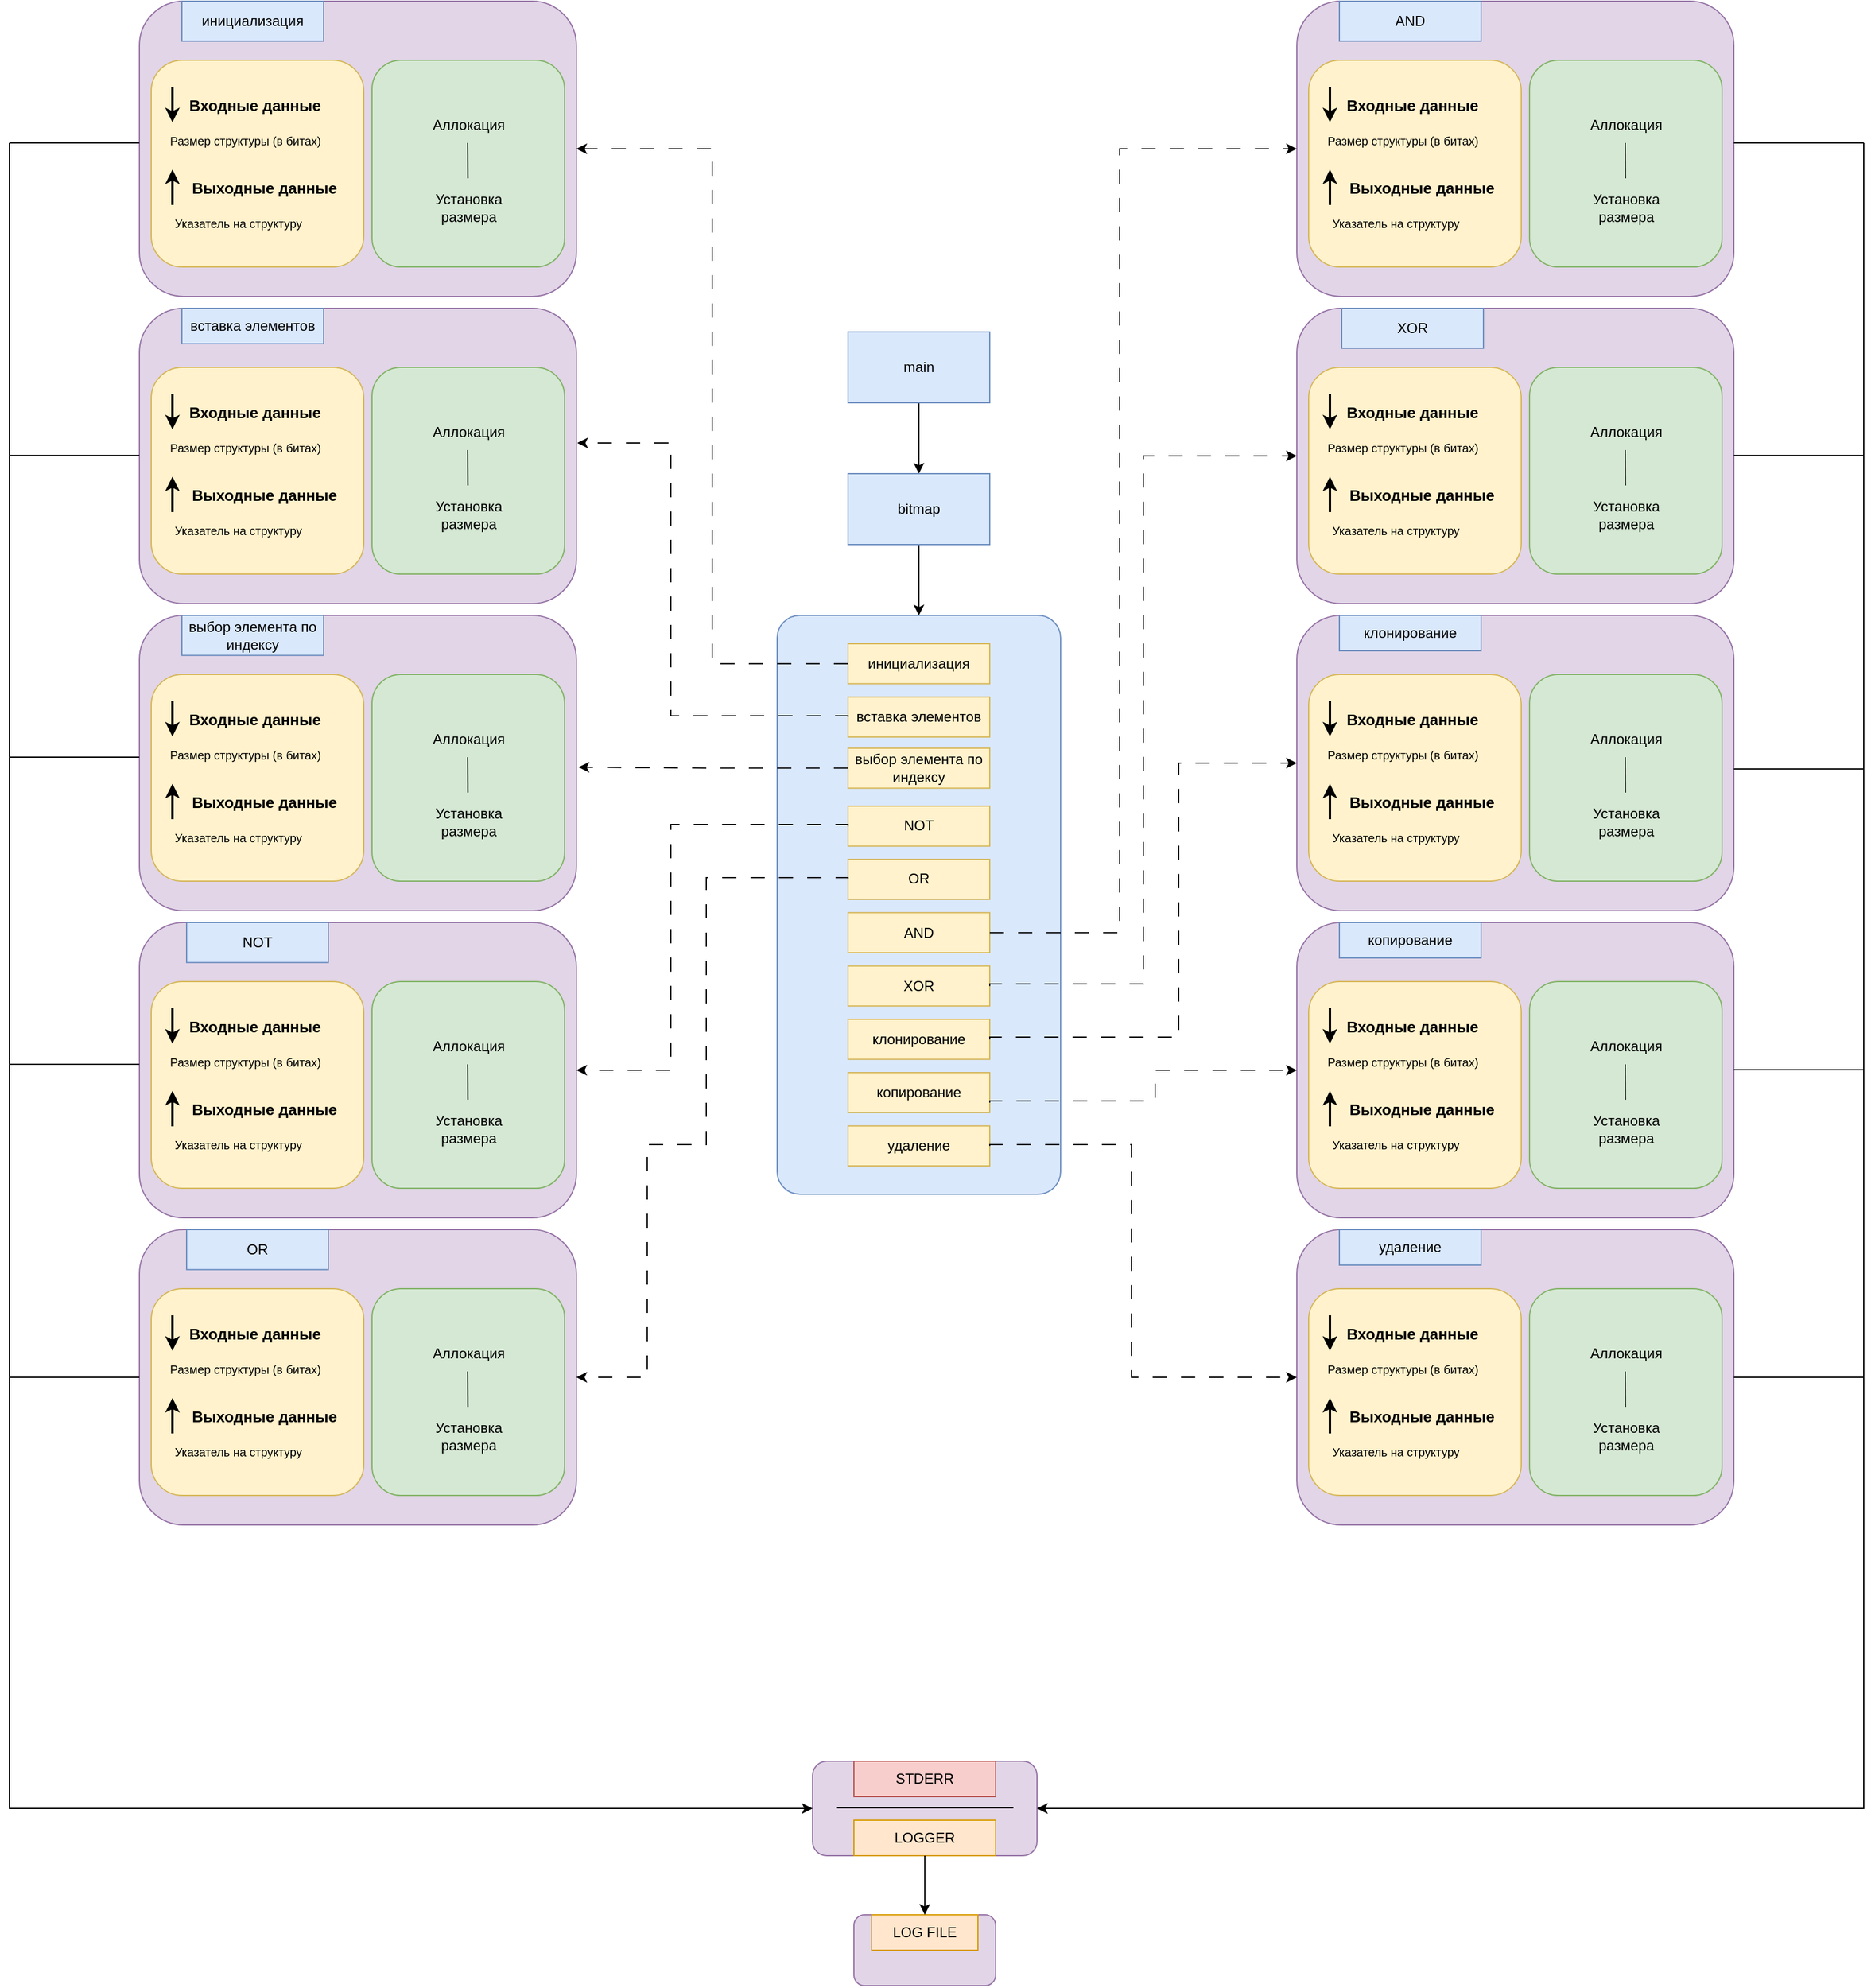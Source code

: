 <mxfile version="21.7.2" type="device">
  <diagram name="Страница 1" id="PIIe9J-S9GR_-uQRcG6L">
    <mxGraphModel dx="3324" dy="1373" grid="1" gridSize="10" guides="1" tooltips="1" connect="1" arrows="1" fold="1" page="1" pageScale="1" pageWidth="827" pageHeight="1169" math="0" shadow="0">
      <root>
        <mxCell id="0" />
        <mxCell id="1" parent="0" />
        <mxCell id="-b_s77AckbJJCie0U4KI-3" style="edgeStyle=orthogonalEdgeStyle;rounded=0;orthogonalLoop=1;jettySize=auto;html=1;entryX=0.5;entryY=0;entryDx=0;entryDy=0;" parent="1" source="-b_s77AckbJJCie0U4KI-1" target="-b_s77AckbJJCie0U4KI-2" edge="1">
          <mxGeometry relative="1" as="geometry" />
        </mxCell>
        <mxCell id="-b_s77AckbJJCie0U4KI-1" value="main" style="rounded=0;whiteSpace=wrap;html=1;fillColor=#dae8fc;strokeColor=#6c8ebf;" parent="1" vertex="1">
          <mxGeometry x="70" y="320" width="120" height="60" as="geometry" />
        </mxCell>
        <mxCell id="-b_s77AckbJJCie0U4KI-27" style="edgeStyle=orthogonalEdgeStyle;rounded=0;orthogonalLoop=1;jettySize=auto;html=1;entryX=0.5;entryY=0;entryDx=0;entryDy=0;" parent="1" source="-b_s77AckbJJCie0U4KI-2" target="-b_s77AckbJJCie0U4KI-14" edge="1">
          <mxGeometry relative="1" as="geometry" />
        </mxCell>
        <mxCell id="-b_s77AckbJJCie0U4KI-2" value="bitmap" style="rounded=0;whiteSpace=wrap;html=1;fillColor=#dae8fc;strokeColor=#6c8ebf;" parent="1" vertex="1">
          <mxGeometry x="70" y="440" width="120" height="60" as="geometry" />
        </mxCell>
        <mxCell id="ywUNvf_eK292tsL2gkF7-4" value="" style="group" vertex="1" connectable="0" parent="1">
          <mxGeometry x="450" y="40" width="370" height="250" as="geometry" />
        </mxCell>
        <mxCell id="-b_s77AckbJJCie0U4KI-29" value="" style="rounded=1;whiteSpace=wrap;html=1;fillColor=#e1d5e7;strokeColor=#9673a6;" parent="ywUNvf_eK292tsL2gkF7-4" vertex="1">
          <mxGeometry width="370" height="250" as="geometry" />
        </mxCell>
        <mxCell id="-b_s77AckbJJCie0U4KI-42" value="" style="rounded=1;whiteSpace=wrap;html=1;fillColor=#fff2cc;strokeColor=#d6b656;" parent="ywUNvf_eK292tsL2gkF7-4" vertex="1">
          <mxGeometry x="10" y="50" width="180" height="175" as="geometry" />
        </mxCell>
        <mxCell id="-b_s77AckbJJCie0U4KI-34" value="" style="endArrow=classic;html=1;rounded=0;strokeWidth=2;" parent="ywUNvf_eK292tsL2gkF7-4" edge="1">
          <mxGeometry width="50" height="50" relative="1" as="geometry">
            <mxPoint x="28" y="72.5" as="sourcePoint" />
            <mxPoint x="28" y="102.5" as="targetPoint" />
          </mxGeometry>
        </mxCell>
        <mxCell id="-b_s77AckbJJCie0U4KI-35" value="" style="endArrow=classic;html=1;rounded=0;strokeWidth=2;" parent="ywUNvf_eK292tsL2gkF7-4" edge="1">
          <mxGeometry width="50" height="50" relative="1" as="geometry">
            <mxPoint x="28" y="172.5" as="sourcePoint" />
            <mxPoint x="28" y="142.5" as="targetPoint" />
          </mxGeometry>
        </mxCell>
        <mxCell id="-b_s77AckbJJCie0U4KI-37" value="&lt;b&gt;&lt;font style=&quot;font-size: 13px;&quot;&gt;Входные данные&lt;/font&gt;&lt;/b&gt;" style="text;html=1;strokeColor=none;fillColor=none;align=center;verticalAlign=middle;whiteSpace=wrap;rounded=0;" parent="ywUNvf_eK292tsL2gkF7-4" vertex="1">
          <mxGeometry x="28" y="72.5" width="140" height="30" as="geometry" />
        </mxCell>
        <mxCell id="-b_s77AckbJJCie0U4KI-38" value="&lt;b&gt;&lt;font style=&quot;font-size: 13px;&quot;&gt;Выходные данные&lt;/font&gt;&lt;/b&gt;" style="text;html=1;strokeColor=none;fillColor=none;align=center;verticalAlign=middle;whiteSpace=wrap;rounded=0;" parent="ywUNvf_eK292tsL2gkF7-4" vertex="1">
          <mxGeometry x="36" y="142.5" width="140" height="30" as="geometry" />
        </mxCell>
        <mxCell id="-b_s77AckbJJCie0U4KI-39" value="&lt;font style=&quot;font-size: 10px;&quot;&gt;Размер структуры (в битах)&lt;/font&gt;" style="text;html=1;strokeColor=none;fillColor=none;align=left;verticalAlign=middle;whiteSpace=wrap;rounded=0;" parent="ywUNvf_eK292tsL2gkF7-4" vertex="1">
          <mxGeometry x="24" y="102.5" width="148" height="30" as="geometry" />
        </mxCell>
        <mxCell id="-b_s77AckbJJCie0U4KI-40" value="&lt;font style=&quot;font-size: 10px;&quot;&gt;Указатель на структуру&lt;/font&gt;" style="text;html=1;strokeColor=none;fillColor=none;align=left;verticalAlign=middle;whiteSpace=wrap;rounded=0;" parent="ywUNvf_eK292tsL2gkF7-4" vertex="1">
          <mxGeometry x="28" y="172.5" width="148" height="30" as="geometry" />
        </mxCell>
        <mxCell id="-b_s77AckbJJCie0U4KI-44" value="" style="rounded=1;whiteSpace=wrap;html=1;fillColor=#d5e8d4;strokeColor=#82b366;" parent="ywUNvf_eK292tsL2gkF7-4" vertex="1">
          <mxGeometry x="197" y="50" width="163" height="175" as="geometry" />
        </mxCell>
        <mxCell id="-b_s77AckbJJCie0U4KI-45" value="Аллокация" style="text;html=1;strokeColor=none;fillColor=none;align=center;verticalAlign=middle;whiteSpace=wrap;rounded=0;" parent="ywUNvf_eK292tsL2gkF7-4" vertex="1">
          <mxGeometry x="248.5" y="90" width="60" height="30" as="geometry" />
        </mxCell>
        <mxCell id="-b_s77AckbJJCie0U4KI-46" value="Установка размера" style="text;html=1;strokeColor=none;fillColor=none;align=center;verticalAlign=middle;whiteSpace=wrap;rounded=0;" parent="ywUNvf_eK292tsL2gkF7-4" vertex="1">
          <mxGeometry x="248.5" y="160" width="60" height="30" as="geometry" />
        </mxCell>
        <mxCell id="-b_s77AckbJJCie0U4KI-48" value="" style="endArrow=none;html=1;rounded=0;" parent="ywUNvf_eK292tsL2gkF7-4" edge="1">
          <mxGeometry width="50" height="50" relative="1" as="geometry">
            <mxPoint x="278.16" y="150" as="sourcePoint" />
            <mxPoint x="278" y="120" as="targetPoint" />
          </mxGeometry>
        </mxCell>
        <mxCell id="ywUNvf_eK292tsL2gkF7-199" value="AND" style="rounded=0;whiteSpace=wrap;html=1;fillColor=#dae8fc;strokeColor=#6c8ebf;" vertex="1" parent="ywUNvf_eK292tsL2gkF7-4">
          <mxGeometry x="36" y="-0.003" width="120" height="33.846" as="geometry" />
        </mxCell>
        <mxCell id="ywUNvf_eK292tsL2gkF7-5" value="" style="group" vertex="1" connectable="0" parent="1">
          <mxGeometry x="10" y="560" width="240" height="490" as="geometry" />
        </mxCell>
        <mxCell id="-b_s77AckbJJCie0U4KI-14" value="" style="rounded=1;whiteSpace=wrap;html=1;arcSize=8;fillColor=#dae8fc;strokeColor=#6c8ebf;" parent="ywUNvf_eK292tsL2gkF7-5" vertex="1">
          <mxGeometry width="240" height="490" as="geometry" />
        </mxCell>
        <mxCell id="-b_s77AckbJJCie0U4KI-16" value="инициализация" style="rounded=0;whiteSpace=wrap;html=1;fillColor=#fff2cc;strokeColor=#d6b656;" parent="ywUNvf_eK292tsL2gkF7-5" vertex="1">
          <mxGeometry x="60" y="23.974" width="120" height="33.846" as="geometry" />
        </mxCell>
        <mxCell id="-b_s77AckbJJCie0U4KI-19" value="вставка элементов" style="rounded=0;whiteSpace=wrap;html=1;fillColor=#fff2cc;strokeColor=#d6b656;" parent="ywUNvf_eK292tsL2gkF7-5" vertex="1">
          <mxGeometry x="60" y="69.102" width="120" height="33.846" as="geometry" />
        </mxCell>
        <mxCell id="-b_s77AckbJJCie0U4KI-20" value="NOT" style="rounded=0;whiteSpace=wrap;html=1;fillColor=#fff2cc;strokeColor=#d6b656;" parent="ywUNvf_eK292tsL2gkF7-5" vertex="1">
          <mxGeometry x="60" y="161.411" width="120" height="33.846" as="geometry" />
        </mxCell>
        <mxCell id="-b_s77AckbJJCie0U4KI-21" value="OR" style="rounded=0;whiteSpace=wrap;html=1;fillColor=#fff2cc;strokeColor=#d6b656;" parent="ywUNvf_eK292tsL2gkF7-5" vertex="1">
          <mxGeometry x="60" y="206.539" width="120" height="33.846" as="geometry" />
        </mxCell>
        <mxCell id="-b_s77AckbJJCie0U4KI-22" value="AND" style="rounded=0;whiteSpace=wrap;html=1;fillColor=#fff2cc;strokeColor=#d6b656;" parent="ywUNvf_eK292tsL2gkF7-5" vertex="1">
          <mxGeometry x="60" y="251.667" width="120" height="33.846" as="geometry" />
        </mxCell>
        <mxCell id="-b_s77AckbJJCie0U4KI-23" value="XOR" style="rounded=0;whiteSpace=wrap;html=1;fillColor=#fff2cc;strokeColor=#d6b656;" parent="ywUNvf_eK292tsL2gkF7-5" vertex="1">
          <mxGeometry x="60" y="296.795" width="120" height="33.846" as="geometry" />
        </mxCell>
        <mxCell id="-b_s77AckbJJCie0U4KI-24" value="клонирование" style="rounded=0;whiteSpace=wrap;html=1;fillColor=#fff2cc;strokeColor=#d6b656;" parent="ywUNvf_eK292tsL2gkF7-5" vertex="1">
          <mxGeometry x="60" y="341.923" width="120" height="33.846" as="geometry" />
        </mxCell>
        <mxCell id="-b_s77AckbJJCie0U4KI-25" value="копирование" style="rounded=0;whiteSpace=wrap;html=1;fillColor=#fff2cc;strokeColor=#d6b656;" parent="ywUNvf_eK292tsL2gkF7-5" vertex="1">
          <mxGeometry x="60" y="387.052" width="120" height="33.846" as="geometry" />
        </mxCell>
        <mxCell id="-b_s77AckbJJCie0U4KI-26" value="удаление" style="rounded=0;whiteSpace=wrap;html=1;fillColor=#fff2cc;strokeColor=#d6b656;" parent="ywUNvf_eK292tsL2gkF7-5" vertex="1">
          <mxGeometry x="60" y="432.18" width="120" height="33.846" as="geometry" />
        </mxCell>
        <mxCell id="ywUNvf_eK292tsL2gkF7-46" value="выбор элемента по индексу" style="rounded=0;whiteSpace=wrap;html=1;fillColor=#fff2cc;strokeColor=#d6b656;" vertex="1" parent="ywUNvf_eK292tsL2gkF7-5">
          <mxGeometry x="60" y="112.412" width="120" height="33.846" as="geometry" />
        </mxCell>
        <mxCell id="ywUNvf_eK292tsL2gkF7-6" value="" style="group" vertex="1" connectable="0" parent="1">
          <mxGeometry x="450" y="300" width="370" height="250" as="geometry" />
        </mxCell>
        <mxCell id="ywUNvf_eK292tsL2gkF7-7" value="" style="rounded=1;whiteSpace=wrap;html=1;fillColor=#e1d5e7;strokeColor=#9673a6;" vertex="1" parent="ywUNvf_eK292tsL2gkF7-6">
          <mxGeometry width="370" height="250" as="geometry" />
        </mxCell>
        <mxCell id="ywUNvf_eK292tsL2gkF7-9" value="" style="rounded=1;whiteSpace=wrap;html=1;fillColor=#fff2cc;strokeColor=#d6b656;" vertex="1" parent="ywUNvf_eK292tsL2gkF7-6">
          <mxGeometry x="10" y="50" width="180" height="175" as="geometry" />
        </mxCell>
        <mxCell id="ywUNvf_eK292tsL2gkF7-10" value="" style="endArrow=classic;html=1;rounded=0;strokeWidth=2;" edge="1" parent="ywUNvf_eK292tsL2gkF7-6">
          <mxGeometry width="50" height="50" relative="1" as="geometry">
            <mxPoint x="28" y="72.5" as="sourcePoint" />
            <mxPoint x="28" y="102.5" as="targetPoint" />
          </mxGeometry>
        </mxCell>
        <mxCell id="ywUNvf_eK292tsL2gkF7-11" value="" style="endArrow=classic;html=1;rounded=0;strokeWidth=2;" edge="1" parent="ywUNvf_eK292tsL2gkF7-6">
          <mxGeometry width="50" height="50" relative="1" as="geometry">
            <mxPoint x="28" y="172.5" as="sourcePoint" />
            <mxPoint x="28" y="142.5" as="targetPoint" />
          </mxGeometry>
        </mxCell>
        <mxCell id="ywUNvf_eK292tsL2gkF7-12" value="&lt;b&gt;&lt;font style=&quot;font-size: 13px;&quot;&gt;Входные данные&lt;/font&gt;&lt;/b&gt;" style="text;html=1;strokeColor=none;fillColor=none;align=center;verticalAlign=middle;whiteSpace=wrap;rounded=0;" vertex="1" parent="ywUNvf_eK292tsL2gkF7-6">
          <mxGeometry x="28" y="72.5" width="140" height="30" as="geometry" />
        </mxCell>
        <mxCell id="ywUNvf_eK292tsL2gkF7-13" value="&lt;b&gt;&lt;font style=&quot;font-size: 13px;&quot;&gt;Выходные данные&lt;/font&gt;&lt;/b&gt;" style="text;html=1;strokeColor=none;fillColor=none;align=center;verticalAlign=middle;whiteSpace=wrap;rounded=0;" vertex="1" parent="ywUNvf_eK292tsL2gkF7-6">
          <mxGeometry x="36" y="142.5" width="140" height="30" as="geometry" />
        </mxCell>
        <mxCell id="ywUNvf_eK292tsL2gkF7-14" value="&lt;font style=&quot;font-size: 10px;&quot;&gt;Размер структуры (в битах)&lt;/font&gt;" style="text;html=1;strokeColor=none;fillColor=none;align=left;verticalAlign=middle;whiteSpace=wrap;rounded=0;" vertex="1" parent="ywUNvf_eK292tsL2gkF7-6">
          <mxGeometry x="24" y="102.5" width="148" height="30" as="geometry" />
        </mxCell>
        <mxCell id="ywUNvf_eK292tsL2gkF7-15" value="&lt;font style=&quot;font-size: 10px;&quot;&gt;Указатель на структуру&lt;/font&gt;" style="text;html=1;strokeColor=none;fillColor=none;align=left;verticalAlign=middle;whiteSpace=wrap;rounded=0;" vertex="1" parent="ywUNvf_eK292tsL2gkF7-6">
          <mxGeometry x="28" y="172.5" width="148" height="30" as="geometry" />
        </mxCell>
        <mxCell id="ywUNvf_eK292tsL2gkF7-16" value="" style="rounded=1;whiteSpace=wrap;html=1;fillColor=#d5e8d4;strokeColor=#82b366;" vertex="1" parent="ywUNvf_eK292tsL2gkF7-6">
          <mxGeometry x="197" y="50" width="163" height="175" as="geometry" />
        </mxCell>
        <mxCell id="ywUNvf_eK292tsL2gkF7-17" value="Аллокация" style="text;html=1;strokeColor=none;fillColor=none;align=center;verticalAlign=middle;whiteSpace=wrap;rounded=0;" vertex="1" parent="ywUNvf_eK292tsL2gkF7-6">
          <mxGeometry x="248.5" y="90" width="60" height="30" as="geometry" />
        </mxCell>
        <mxCell id="ywUNvf_eK292tsL2gkF7-18" value="Установка размера" style="text;html=1;strokeColor=none;fillColor=none;align=center;verticalAlign=middle;whiteSpace=wrap;rounded=0;" vertex="1" parent="ywUNvf_eK292tsL2gkF7-6">
          <mxGeometry x="248.5" y="160" width="60" height="30" as="geometry" />
        </mxCell>
        <mxCell id="ywUNvf_eK292tsL2gkF7-19" value="" style="endArrow=none;html=1;rounded=0;" edge="1" parent="ywUNvf_eK292tsL2gkF7-6">
          <mxGeometry width="50" height="50" relative="1" as="geometry">
            <mxPoint x="278.16" y="150" as="sourcePoint" />
            <mxPoint x="278" y="120" as="targetPoint" />
          </mxGeometry>
        </mxCell>
        <mxCell id="ywUNvf_eK292tsL2gkF7-200" value="XOR" style="rounded=0;whiteSpace=wrap;html=1;fillColor=#dae8fc;strokeColor=#6c8ebf;" vertex="1" parent="ywUNvf_eK292tsL2gkF7-6">
          <mxGeometry x="38" y="-0.005" width="120" height="33.846" as="geometry" />
        </mxCell>
        <mxCell id="ywUNvf_eK292tsL2gkF7-49" value="" style="group" vertex="1" connectable="0" parent="1">
          <mxGeometry x="-530" y="40" width="370" height="250" as="geometry" />
        </mxCell>
        <mxCell id="ywUNvf_eK292tsL2gkF7-50" value="" style="rounded=1;whiteSpace=wrap;html=1;fillColor=#e1d5e7;strokeColor=#9673a6;" vertex="1" parent="ywUNvf_eK292tsL2gkF7-49">
          <mxGeometry width="370" height="250" as="geometry" />
        </mxCell>
        <mxCell id="ywUNvf_eK292tsL2gkF7-51" value="" style="rounded=1;whiteSpace=wrap;html=1;fillColor=#fff2cc;strokeColor=#d6b656;" vertex="1" parent="ywUNvf_eK292tsL2gkF7-49">
          <mxGeometry x="10" y="50" width="180" height="175" as="geometry" />
        </mxCell>
        <mxCell id="ywUNvf_eK292tsL2gkF7-52" value="" style="endArrow=classic;html=1;rounded=0;strokeWidth=2;" edge="1" parent="ywUNvf_eK292tsL2gkF7-49">
          <mxGeometry width="50" height="50" relative="1" as="geometry">
            <mxPoint x="28" y="72.5" as="sourcePoint" />
            <mxPoint x="28" y="102.5" as="targetPoint" />
          </mxGeometry>
        </mxCell>
        <mxCell id="ywUNvf_eK292tsL2gkF7-53" value="" style="endArrow=classic;html=1;rounded=0;strokeWidth=2;" edge="1" parent="ywUNvf_eK292tsL2gkF7-49">
          <mxGeometry width="50" height="50" relative="1" as="geometry">
            <mxPoint x="28" y="172.5" as="sourcePoint" />
            <mxPoint x="28" y="142.5" as="targetPoint" />
          </mxGeometry>
        </mxCell>
        <mxCell id="ywUNvf_eK292tsL2gkF7-54" value="&lt;b&gt;&lt;font style=&quot;font-size: 13px;&quot;&gt;Входные данные&lt;/font&gt;&lt;/b&gt;" style="text;html=1;strokeColor=none;fillColor=none;align=center;verticalAlign=middle;whiteSpace=wrap;rounded=0;" vertex="1" parent="ywUNvf_eK292tsL2gkF7-49">
          <mxGeometry x="28" y="72.5" width="140" height="30" as="geometry" />
        </mxCell>
        <mxCell id="ywUNvf_eK292tsL2gkF7-55" value="&lt;b&gt;&lt;font style=&quot;font-size: 13px;&quot;&gt;Выходные данные&lt;/font&gt;&lt;/b&gt;" style="text;html=1;strokeColor=none;fillColor=none;align=center;verticalAlign=middle;whiteSpace=wrap;rounded=0;" vertex="1" parent="ywUNvf_eK292tsL2gkF7-49">
          <mxGeometry x="36" y="142.5" width="140" height="30" as="geometry" />
        </mxCell>
        <mxCell id="ywUNvf_eK292tsL2gkF7-56" value="&lt;font style=&quot;font-size: 10px;&quot;&gt;Размер структуры (в битах)&lt;/font&gt;" style="text;html=1;strokeColor=none;fillColor=none;align=left;verticalAlign=middle;whiteSpace=wrap;rounded=0;" vertex="1" parent="ywUNvf_eK292tsL2gkF7-49">
          <mxGeometry x="24" y="102.5" width="148" height="30" as="geometry" />
        </mxCell>
        <mxCell id="ywUNvf_eK292tsL2gkF7-57" value="&lt;font style=&quot;font-size: 10px;&quot;&gt;Указатель на структуру&lt;/font&gt;" style="text;html=1;strokeColor=none;fillColor=none;align=left;verticalAlign=middle;whiteSpace=wrap;rounded=0;" vertex="1" parent="ywUNvf_eK292tsL2gkF7-49">
          <mxGeometry x="28" y="172.5" width="148" height="30" as="geometry" />
        </mxCell>
        <mxCell id="ywUNvf_eK292tsL2gkF7-58" value="" style="rounded=1;whiteSpace=wrap;html=1;fillColor=#d5e8d4;strokeColor=#82b366;" vertex="1" parent="ywUNvf_eK292tsL2gkF7-49">
          <mxGeometry x="197" y="50" width="163" height="175" as="geometry" />
        </mxCell>
        <mxCell id="ywUNvf_eK292tsL2gkF7-59" value="Аллокация" style="text;html=1;strokeColor=none;fillColor=none;align=center;verticalAlign=middle;whiteSpace=wrap;rounded=0;" vertex="1" parent="ywUNvf_eK292tsL2gkF7-49">
          <mxGeometry x="248.5" y="90" width="60" height="30" as="geometry" />
        </mxCell>
        <mxCell id="ywUNvf_eK292tsL2gkF7-60" value="Установка размера" style="text;html=1;strokeColor=none;fillColor=none;align=center;verticalAlign=middle;whiteSpace=wrap;rounded=0;" vertex="1" parent="ywUNvf_eK292tsL2gkF7-49">
          <mxGeometry x="248.5" y="160" width="60" height="30" as="geometry" />
        </mxCell>
        <mxCell id="ywUNvf_eK292tsL2gkF7-61" value="" style="endArrow=none;html=1;rounded=0;" edge="1" parent="ywUNvf_eK292tsL2gkF7-49">
          <mxGeometry width="50" height="50" relative="1" as="geometry">
            <mxPoint x="278.16" y="150" as="sourcePoint" />
            <mxPoint x="278" y="120" as="targetPoint" />
          </mxGeometry>
        </mxCell>
        <mxCell id="ywUNvf_eK292tsL2gkF7-195" value="инициализация" style="rounded=0;whiteSpace=wrap;html=1;fillColor=#dae8fc;strokeColor=#6c8ebf;" vertex="1" parent="ywUNvf_eK292tsL2gkF7-49">
          <mxGeometry x="36" y="0.004" width="120" height="33.846" as="geometry" />
        </mxCell>
        <mxCell id="ywUNvf_eK292tsL2gkF7-63" value="" style="group" vertex="1" connectable="0" parent="1">
          <mxGeometry x="-530" y="300" width="370" height="250" as="geometry" />
        </mxCell>
        <mxCell id="ywUNvf_eK292tsL2gkF7-64" value="" style="rounded=1;whiteSpace=wrap;html=1;fillColor=#e1d5e7;strokeColor=#9673a6;" vertex="1" parent="ywUNvf_eK292tsL2gkF7-63">
          <mxGeometry width="370" height="250" as="geometry" />
        </mxCell>
        <mxCell id="ywUNvf_eK292tsL2gkF7-65" value="" style="rounded=1;whiteSpace=wrap;html=1;fillColor=#fff2cc;strokeColor=#d6b656;" vertex="1" parent="ywUNvf_eK292tsL2gkF7-63">
          <mxGeometry x="10" y="50" width="180" height="175" as="geometry" />
        </mxCell>
        <mxCell id="ywUNvf_eK292tsL2gkF7-66" value="" style="endArrow=classic;html=1;rounded=0;strokeWidth=2;" edge="1" parent="ywUNvf_eK292tsL2gkF7-63">
          <mxGeometry width="50" height="50" relative="1" as="geometry">
            <mxPoint x="28" y="72.5" as="sourcePoint" />
            <mxPoint x="28" y="102.5" as="targetPoint" />
          </mxGeometry>
        </mxCell>
        <mxCell id="ywUNvf_eK292tsL2gkF7-67" value="" style="endArrow=classic;html=1;rounded=0;strokeWidth=2;" edge="1" parent="ywUNvf_eK292tsL2gkF7-63">
          <mxGeometry width="50" height="50" relative="1" as="geometry">
            <mxPoint x="28" y="172.5" as="sourcePoint" />
            <mxPoint x="28" y="142.5" as="targetPoint" />
          </mxGeometry>
        </mxCell>
        <mxCell id="ywUNvf_eK292tsL2gkF7-68" value="&lt;b&gt;&lt;font style=&quot;font-size: 13px;&quot;&gt;Входные данные&lt;/font&gt;&lt;/b&gt;" style="text;html=1;strokeColor=none;fillColor=none;align=center;verticalAlign=middle;whiteSpace=wrap;rounded=0;" vertex="1" parent="ywUNvf_eK292tsL2gkF7-63">
          <mxGeometry x="28" y="72.5" width="140" height="30" as="geometry" />
        </mxCell>
        <mxCell id="ywUNvf_eK292tsL2gkF7-69" value="&lt;b&gt;&lt;font style=&quot;font-size: 13px;&quot;&gt;Выходные данные&lt;/font&gt;&lt;/b&gt;" style="text;html=1;strokeColor=none;fillColor=none;align=center;verticalAlign=middle;whiteSpace=wrap;rounded=0;" vertex="1" parent="ywUNvf_eK292tsL2gkF7-63">
          <mxGeometry x="36" y="142.5" width="140" height="30" as="geometry" />
        </mxCell>
        <mxCell id="ywUNvf_eK292tsL2gkF7-70" value="&lt;font style=&quot;font-size: 10px;&quot;&gt;Размер структуры (в битах)&lt;/font&gt;" style="text;html=1;strokeColor=none;fillColor=none;align=left;verticalAlign=middle;whiteSpace=wrap;rounded=0;" vertex="1" parent="ywUNvf_eK292tsL2gkF7-63">
          <mxGeometry x="24" y="102.5" width="148" height="30" as="geometry" />
        </mxCell>
        <mxCell id="ywUNvf_eK292tsL2gkF7-71" value="&lt;font style=&quot;font-size: 10px;&quot;&gt;Указатель на структуру&lt;/font&gt;" style="text;html=1;strokeColor=none;fillColor=none;align=left;verticalAlign=middle;whiteSpace=wrap;rounded=0;" vertex="1" parent="ywUNvf_eK292tsL2gkF7-63">
          <mxGeometry x="28" y="172.5" width="148" height="30" as="geometry" />
        </mxCell>
        <mxCell id="ywUNvf_eK292tsL2gkF7-72" value="" style="rounded=1;whiteSpace=wrap;html=1;fillColor=#d5e8d4;strokeColor=#82b366;" vertex="1" parent="ywUNvf_eK292tsL2gkF7-63">
          <mxGeometry x="197" y="50" width="163" height="175" as="geometry" />
        </mxCell>
        <mxCell id="ywUNvf_eK292tsL2gkF7-73" value="Аллокация" style="text;html=1;strokeColor=none;fillColor=none;align=center;verticalAlign=middle;whiteSpace=wrap;rounded=0;" vertex="1" parent="ywUNvf_eK292tsL2gkF7-63">
          <mxGeometry x="248.5" y="90" width="60" height="30" as="geometry" />
        </mxCell>
        <mxCell id="ywUNvf_eK292tsL2gkF7-74" value="Установка размера" style="text;html=1;strokeColor=none;fillColor=none;align=center;verticalAlign=middle;whiteSpace=wrap;rounded=0;" vertex="1" parent="ywUNvf_eK292tsL2gkF7-63">
          <mxGeometry x="248.5" y="160" width="60" height="30" as="geometry" />
        </mxCell>
        <mxCell id="ywUNvf_eK292tsL2gkF7-75" value="" style="endArrow=none;html=1;rounded=0;" edge="1" parent="ywUNvf_eK292tsL2gkF7-63">
          <mxGeometry width="50" height="50" relative="1" as="geometry">
            <mxPoint x="278.16" y="150" as="sourcePoint" />
            <mxPoint x="278" y="120" as="targetPoint" />
          </mxGeometry>
        </mxCell>
        <mxCell id="ywUNvf_eK292tsL2gkF7-76" value="вставка элементов" style="rounded=0;whiteSpace=wrap;html=1;fillColor=#dae8fc;strokeColor=#6c8ebf;" vertex="1" parent="ywUNvf_eK292tsL2gkF7-63">
          <mxGeometry x="36" width="120" height="30" as="geometry" />
        </mxCell>
        <mxCell id="ywUNvf_eK292tsL2gkF7-77" value="" style="group" vertex="1" connectable="0" parent="1">
          <mxGeometry x="450" y="560" width="370" height="250" as="geometry" />
        </mxCell>
        <mxCell id="ywUNvf_eK292tsL2gkF7-78" value="" style="rounded=1;whiteSpace=wrap;html=1;fillColor=#e1d5e7;strokeColor=#9673a6;" vertex="1" parent="ywUNvf_eK292tsL2gkF7-77">
          <mxGeometry width="370" height="250" as="geometry" />
        </mxCell>
        <mxCell id="ywUNvf_eK292tsL2gkF7-79" value="" style="rounded=1;whiteSpace=wrap;html=1;fillColor=#fff2cc;strokeColor=#d6b656;" vertex="1" parent="ywUNvf_eK292tsL2gkF7-77">
          <mxGeometry x="10" y="50" width="180" height="175" as="geometry" />
        </mxCell>
        <mxCell id="ywUNvf_eK292tsL2gkF7-80" value="" style="endArrow=classic;html=1;rounded=0;strokeWidth=2;" edge="1" parent="ywUNvf_eK292tsL2gkF7-77">
          <mxGeometry width="50" height="50" relative="1" as="geometry">
            <mxPoint x="28" y="72.5" as="sourcePoint" />
            <mxPoint x="28" y="102.5" as="targetPoint" />
          </mxGeometry>
        </mxCell>
        <mxCell id="ywUNvf_eK292tsL2gkF7-81" value="" style="endArrow=classic;html=1;rounded=0;strokeWidth=2;" edge="1" parent="ywUNvf_eK292tsL2gkF7-77">
          <mxGeometry width="50" height="50" relative="1" as="geometry">
            <mxPoint x="28" y="172.5" as="sourcePoint" />
            <mxPoint x="28" y="142.5" as="targetPoint" />
          </mxGeometry>
        </mxCell>
        <mxCell id="ywUNvf_eK292tsL2gkF7-82" value="&lt;b&gt;&lt;font style=&quot;font-size: 13px;&quot;&gt;Входные данные&lt;/font&gt;&lt;/b&gt;" style="text;html=1;strokeColor=none;fillColor=none;align=center;verticalAlign=middle;whiteSpace=wrap;rounded=0;" vertex="1" parent="ywUNvf_eK292tsL2gkF7-77">
          <mxGeometry x="28" y="72.5" width="140" height="30" as="geometry" />
        </mxCell>
        <mxCell id="ywUNvf_eK292tsL2gkF7-83" value="&lt;b&gt;&lt;font style=&quot;font-size: 13px;&quot;&gt;Выходные данные&lt;/font&gt;&lt;/b&gt;" style="text;html=1;strokeColor=none;fillColor=none;align=center;verticalAlign=middle;whiteSpace=wrap;rounded=0;" vertex="1" parent="ywUNvf_eK292tsL2gkF7-77">
          <mxGeometry x="36" y="142.5" width="140" height="30" as="geometry" />
        </mxCell>
        <mxCell id="ywUNvf_eK292tsL2gkF7-84" value="&lt;font style=&quot;font-size: 10px;&quot;&gt;Размер структуры (в битах)&lt;/font&gt;" style="text;html=1;strokeColor=none;fillColor=none;align=left;verticalAlign=middle;whiteSpace=wrap;rounded=0;" vertex="1" parent="ywUNvf_eK292tsL2gkF7-77">
          <mxGeometry x="24" y="102.5" width="148" height="30" as="geometry" />
        </mxCell>
        <mxCell id="ywUNvf_eK292tsL2gkF7-85" value="&lt;font style=&quot;font-size: 10px;&quot;&gt;Указатель на структуру&lt;/font&gt;" style="text;html=1;strokeColor=none;fillColor=none;align=left;verticalAlign=middle;whiteSpace=wrap;rounded=0;" vertex="1" parent="ywUNvf_eK292tsL2gkF7-77">
          <mxGeometry x="28" y="172.5" width="148" height="30" as="geometry" />
        </mxCell>
        <mxCell id="ywUNvf_eK292tsL2gkF7-86" value="" style="rounded=1;whiteSpace=wrap;html=1;fillColor=#d5e8d4;strokeColor=#82b366;" vertex="1" parent="ywUNvf_eK292tsL2gkF7-77">
          <mxGeometry x="197" y="50" width="163" height="175" as="geometry" />
        </mxCell>
        <mxCell id="ywUNvf_eK292tsL2gkF7-87" value="Аллокация" style="text;html=1;strokeColor=none;fillColor=none;align=center;verticalAlign=middle;whiteSpace=wrap;rounded=0;" vertex="1" parent="ywUNvf_eK292tsL2gkF7-77">
          <mxGeometry x="248.5" y="90" width="60" height="30" as="geometry" />
        </mxCell>
        <mxCell id="ywUNvf_eK292tsL2gkF7-88" value="Установка размера" style="text;html=1;strokeColor=none;fillColor=none;align=center;verticalAlign=middle;whiteSpace=wrap;rounded=0;" vertex="1" parent="ywUNvf_eK292tsL2gkF7-77">
          <mxGeometry x="248.5" y="160" width="60" height="30" as="geometry" />
        </mxCell>
        <mxCell id="ywUNvf_eK292tsL2gkF7-89" value="" style="endArrow=none;html=1;rounded=0;" edge="1" parent="ywUNvf_eK292tsL2gkF7-77">
          <mxGeometry width="50" height="50" relative="1" as="geometry">
            <mxPoint x="278.16" y="150" as="sourcePoint" />
            <mxPoint x="278" y="120" as="targetPoint" />
          </mxGeometry>
        </mxCell>
        <mxCell id="ywUNvf_eK292tsL2gkF7-90" value="клонирование" style="rounded=0;whiteSpace=wrap;html=1;fillColor=#dae8fc;strokeColor=#6c8ebf;" vertex="1" parent="ywUNvf_eK292tsL2gkF7-77">
          <mxGeometry x="36" width="120" height="30" as="geometry" />
        </mxCell>
        <mxCell id="ywUNvf_eK292tsL2gkF7-91" value="" style="group" vertex="1" connectable="0" parent="1">
          <mxGeometry x="-530" y="560" width="370" height="250" as="geometry" />
        </mxCell>
        <mxCell id="ywUNvf_eK292tsL2gkF7-92" value="" style="rounded=1;whiteSpace=wrap;html=1;fillColor=#e1d5e7;strokeColor=#9673a6;" vertex="1" parent="ywUNvf_eK292tsL2gkF7-91">
          <mxGeometry width="370" height="250" as="geometry" />
        </mxCell>
        <mxCell id="ywUNvf_eK292tsL2gkF7-93" value="" style="rounded=1;whiteSpace=wrap;html=1;fillColor=#fff2cc;strokeColor=#d6b656;" vertex="1" parent="ywUNvf_eK292tsL2gkF7-91">
          <mxGeometry x="10" y="50" width="180" height="175" as="geometry" />
        </mxCell>
        <mxCell id="ywUNvf_eK292tsL2gkF7-94" value="" style="endArrow=classic;html=1;rounded=0;strokeWidth=2;" edge="1" parent="ywUNvf_eK292tsL2gkF7-91">
          <mxGeometry width="50" height="50" relative="1" as="geometry">
            <mxPoint x="28" y="72.5" as="sourcePoint" />
            <mxPoint x="28" y="102.5" as="targetPoint" />
          </mxGeometry>
        </mxCell>
        <mxCell id="ywUNvf_eK292tsL2gkF7-95" value="" style="endArrow=classic;html=1;rounded=0;strokeWidth=2;" edge="1" parent="ywUNvf_eK292tsL2gkF7-91">
          <mxGeometry width="50" height="50" relative="1" as="geometry">
            <mxPoint x="28" y="172.5" as="sourcePoint" />
            <mxPoint x="28" y="142.5" as="targetPoint" />
          </mxGeometry>
        </mxCell>
        <mxCell id="ywUNvf_eK292tsL2gkF7-96" value="&lt;b&gt;&lt;font style=&quot;font-size: 13px;&quot;&gt;Входные данные&lt;/font&gt;&lt;/b&gt;" style="text;html=1;strokeColor=none;fillColor=none;align=center;verticalAlign=middle;whiteSpace=wrap;rounded=0;" vertex="1" parent="ywUNvf_eK292tsL2gkF7-91">
          <mxGeometry x="28" y="72.5" width="140" height="30" as="geometry" />
        </mxCell>
        <mxCell id="ywUNvf_eK292tsL2gkF7-97" value="&lt;b&gt;&lt;font style=&quot;font-size: 13px;&quot;&gt;Выходные данные&lt;/font&gt;&lt;/b&gt;" style="text;html=1;strokeColor=none;fillColor=none;align=center;verticalAlign=middle;whiteSpace=wrap;rounded=0;" vertex="1" parent="ywUNvf_eK292tsL2gkF7-91">
          <mxGeometry x="36" y="142.5" width="140" height="30" as="geometry" />
        </mxCell>
        <mxCell id="ywUNvf_eK292tsL2gkF7-98" value="&lt;font style=&quot;font-size: 10px;&quot;&gt;Размер структуры (в битах)&lt;/font&gt;" style="text;html=1;strokeColor=none;fillColor=none;align=left;verticalAlign=middle;whiteSpace=wrap;rounded=0;" vertex="1" parent="ywUNvf_eK292tsL2gkF7-91">
          <mxGeometry x="24" y="102.5" width="148" height="30" as="geometry" />
        </mxCell>
        <mxCell id="ywUNvf_eK292tsL2gkF7-99" value="&lt;font style=&quot;font-size: 10px;&quot;&gt;Указатель на структуру&lt;/font&gt;" style="text;html=1;strokeColor=none;fillColor=none;align=left;verticalAlign=middle;whiteSpace=wrap;rounded=0;" vertex="1" parent="ywUNvf_eK292tsL2gkF7-91">
          <mxGeometry x="28" y="172.5" width="148" height="30" as="geometry" />
        </mxCell>
        <mxCell id="ywUNvf_eK292tsL2gkF7-100" value="" style="rounded=1;whiteSpace=wrap;html=1;fillColor=#d5e8d4;strokeColor=#82b366;" vertex="1" parent="ywUNvf_eK292tsL2gkF7-91">
          <mxGeometry x="197" y="50" width="163" height="175" as="geometry" />
        </mxCell>
        <mxCell id="ywUNvf_eK292tsL2gkF7-101" value="Аллокация" style="text;html=1;strokeColor=none;fillColor=none;align=center;verticalAlign=middle;whiteSpace=wrap;rounded=0;" vertex="1" parent="ywUNvf_eK292tsL2gkF7-91">
          <mxGeometry x="248.5" y="90" width="60" height="30" as="geometry" />
        </mxCell>
        <mxCell id="ywUNvf_eK292tsL2gkF7-102" value="Установка размера" style="text;html=1;strokeColor=none;fillColor=none;align=center;verticalAlign=middle;whiteSpace=wrap;rounded=0;" vertex="1" parent="ywUNvf_eK292tsL2gkF7-91">
          <mxGeometry x="248.5" y="160" width="60" height="30" as="geometry" />
        </mxCell>
        <mxCell id="ywUNvf_eK292tsL2gkF7-103" value="" style="endArrow=none;html=1;rounded=0;" edge="1" parent="ywUNvf_eK292tsL2gkF7-91">
          <mxGeometry width="50" height="50" relative="1" as="geometry">
            <mxPoint x="278.16" y="150" as="sourcePoint" />
            <mxPoint x="278" y="120" as="targetPoint" />
          </mxGeometry>
        </mxCell>
        <mxCell id="ywUNvf_eK292tsL2gkF7-196" value="выбор элемента по индексу" style="rounded=0;whiteSpace=wrap;html=1;fillColor=#dae8fc;strokeColor=#6c8ebf;" vertex="1" parent="ywUNvf_eK292tsL2gkF7-91">
          <mxGeometry x="36" y="0.002" width="120" height="33.846" as="geometry" />
        </mxCell>
        <mxCell id="ywUNvf_eK292tsL2gkF7-105" value="" style="group" vertex="1" connectable="0" parent="1">
          <mxGeometry x="450" y="820" width="370" height="250" as="geometry" />
        </mxCell>
        <mxCell id="ywUNvf_eK292tsL2gkF7-106" value="" style="rounded=1;whiteSpace=wrap;html=1;fillColor=#e1d5e7;strokeColor=#9673a6;" vertex="1" parent="ywUNvf_eK292tsL2gkF7-105">
          <mxGeometry width="370" height="250" as="geometry" />
        </mxCell>
        <mxCell id="ywUNvf_eK292tsL2gkF7-107" value="" style="rounded=1;whiteSpace=wrap;html=1;fillColor=#fff2cc;strokeColor=#d6b656;" vertex="1" parent="ywUNvf_eK292tsL2gkF7-105">
          <mxGeometry x="10" y="50" width="180" height="175" as="geometry" />
        </mxCell>
        <mxCell id="ywUNvf_eK292tsL2gkF7-108" value="" style="endArrow=classic;html=1;rounded=0;strokeWidth=2;" edge="1" parent="ywUNvf_eK292tsL2gkF7-105">
          <mxGeometry width="50" height="50" relative="1" as="geometry">
            <mxPoint x="28" y="72.5" as="sourcePoint" />
            <mxPoint x="28" y="102.5" as="targetPoint" />
          </mxGeometry>
        </mxCell>
        <mxCell id="ywUNvf_eK292tsL2gkF7-109" value="" style="endArrow=classic;html=1;rounded=0;strokeWidth=2;" edge="1" parent="ywUNvf_eK292tsL2gkF7-105">
          <mxGeometry width="50" height="50" relative="1" as="geometry">
            <mxPoint x="28" y="172.5" as="sourcePoint" />
            <mxPoint x="28" y="142.5" as="targetPoint" />
          </mxGeometry>
        </mxCell>
        <mxCell id="ywUNvf_eK292tsL2gkF7-110" value="&lt;b&gt;&lt;font style=&quot;font-size: 13px;&quot;&gt;Входные данные&lt;/font&gt;&lt;/b&gt;" style="text;html=1;strokeColor=none;fillColor=none;align=center;verticalAlign=middle;whiteSpace=wrap;rounded=0;" vertex="1" parent="ywUNvf_eK292tsL2gkF7-105">
          <mxGeometry x="28" y="72.5" width="140" height="30" as="geometry" />
        </mxCell>
        <mxCell id="ywUNvf_eK292tsL2gkF7-111" value="&lt;b&gt;&lt;font style=&quot;font-size: 13px;&quot;&gt;Выходные данные&lt;/font&gt;&lt;/b&gt;" style="text;html=1;strokeColor=none;fillColor=none;align=center;verticalAlign=middle;whiteSpace=wrap;rounded=0;" vertex="1" parent="ywUNvf_eK292tsL2gkF7-105">
          <mxGeometry x="36" y="142.5" width="140" height="30" as="geometry" />
        </mxCell>
        <mxCell id="ywUNvf_eK292tsL2gkF7-112" value="&lt;font style=&quot;font-size: 10px;&quot;&gt;Размер структуры (в битах)&lt;/font&gt;" style="text;html=1;strokeColor=none;fillColor=none;align=left;verticalAlign=middle;whiteSpace=wrap;rounded=0;" vertex="1" parent="ywUNvf_eK292tsL2gkF7-105">
          <mxGeometry x="24" y="102.5" width="148" height="30" as="geometry" />
        </mxCell>
        <mxCell id="ywUNvf_eK292tsL2gkF7-113" value="&lt;font style=&quot;font-size: 10px;&quot;&gt;Указатель на структуру&lt;/font&gt;" style="text;html=1;strokeColor=none;fillColor=none;align=left;verticalAlign=middle;whiteSpace=wrap;rounded=0;" vertex="1" parent="ywUNvf_eK292tsL2gkF7-105">
          <mxGeometry x="28" y="172.5" width="148" height="30" as="geometry" />
        </mxCell>
        <mxCell id="ywUNvf_eK292tsL2gkF7-114" value="" style="rounded=1;whiteSpace=wrap;html=1;fillColor=#d5e8d4;strokeColor=#82b366;" vertex="1" parent="ywUNvf_eK292tsL2gkF7-105">
          <mxGeometry x="197" y="50" width="163" height="175" as="geometry" />
        </mxCell>
        <mxCell id="ywUNvf_eK292tsL2gkF7-115" value="Аллокация" style="text;html=1;strokeColor=none;fillColor=none;align=center;verticalAlign=middle;whiteSpace=wrap;rounded=0;" vertex="1" parent="ywUNvf_eK292tsL2gkF7-105">
          <mxGeometry x="248.5" y="90" width="60" height="30" as="geometry" />
        </mxCell>
        <mxCell id="ywUNvf_eK292tsL2gkF7-116" value="Установка размера" style="text;html=1;strokeColor=none;fillColor=none;align=center;verticalAlign=middle;whiteSpace=wrap;rounded=0;" vertex="1" parent="ywUNvf_eK292tsL2gkF7-105">
          <mxGeometry x="248.5" y="160" width="60" height="30" as="geometry" />
        </mxCell>
        <mxCell id="ywUNvf_eK292tsL2gkF7-117" value="" style="endArrow=none;html=1;rounded=0;" edge="1" parent="ywUNvf_eK292tsL2gkF7-105">
          <mxGeometry width="50" height="50" relative="1" as="geometry">
            <mxPoint x="278.16" y="150" as="sourcePoint" />
            <mxPoint x="278" y="120" as="targetPoint" />
          </mxGeometry>
        </mxCell>
        <mxCell id="ywUNvf_eK292tsL2gkF7-118" value="копирование" style="rounded=0;whiteSpace=wrap;html=1;fillColor=#dae8fc;strokeColor=#6c8ebf;" vertex="1" parent="ywUNvf_eK292tsL2gkF7-105">
          <mxGeometry x="36" width="120" height="30" as="geometry" />
        </mxCell>
        <mxCell id="ywUNvf_eK292tsL2gkF7-119" value="" style="group" vertex="1" connectable="0" parent="1">
          <mxGeometry x="-530" y="820" width="370" height="250" as="geometry" />
        </mxCell>
        <mxCell id="ywUNvf_eK292tsL2gkF7-120" value="" style="rounded=1;whiteSpace=wrap;html=1;fillColor=#e1d5e7;strokeColor=#9673a6;" vertex="1" parent="ywUNvf_eK292tsL2gkF7-119">
          <mxGeometry width="370" height="250" as="geometry" />
        </mxCell>
        <mxCell id="ywUNvf_eK292tsL2gkF7-121" value="" style="rounded=1;whiteSpace=wrap;html=1;fillColor=#fff2cc;strokeColor=#d6b656;" vertex="1" parent="ywUNvf_eK292tsL2gkF7-119">
          <mxGeometry x="10" y="50" width="180" height="175" as="geometry" />
        </mxCell>
        <mxCell id="ywUNvf_eK292tsL2gkF7-122" value="" style="endArrow=classic;html=1;rounded=0;strokeWidth=2;" edge="1" parent="ywUNvf_eK292tsL2gkF7-119">
          <mxGeometry width="50" height="50" relative="1" as="geometry">
            <mxPoint x="28" y="72.5" as="sourcePoint" />
            <mxPoint x="28" y="102.5" as="targetPoint" />
          </mxGeometry>
        </mxCell>
        <mxCell id="ywUNvf_eK292tsL2gkF7-123" value="" style="endArrow=classic;html=1;rounded=0;strokeWidth=2;" edge="1" parent="ywUNvf_eK292tsL2gkF7-119">
          <mxGeometry width="50" height="50" relative="1" as="geometry">
            <mxPoint x="28" y="172.5" as="sourcePoint" />
            <mxPoint x="28" y="142.5" as="targetPoint" />
          </mxGeometry>
        </mxCell>
        <mxCell id="ywUNvf_eK292tsL2gkF7-124" value="&lt;b&gt;&lt;font style=&quot;font-size: 13px;&quot;&gt;Входные данные&lt;/font&gt;&lt;/b&gt;" style="text;html=1;strokeColor=none;fillColor=none;align=center;verticalAlign=middle;whiteSpace=wrap;rounded=0;" vertex="1" parent="ywUNvf_eK292tsL2gkF7-119">
          <mxGeometry x="28" y="72.5" width="140" height="30" as="geometry" />
        </mxCell>
        <mxCell id="ywUNvf_eK292tsL2gkF7-125" value="&lt;b&gt;&lt;font style=&quot;font-size: 13px;&quot;&gt;Выходные данные&lt;/font&gt;&lt;/b&gt;" style="text;html=1;strokeColor=none;fillColor=none;align=center;verticalAlign=middle;whiteSpace=wrap;rounded=0;" vertex="1" parent="ywUNvf_eK292tsL2gkF7-119">
          <mxGeometry x="36" y="142.5" width="140" height="30" as="geometry" />
        </mxCell>
        <mxCell id="ywUNvf_eK292tsL2gkF7-126" value="&lt;font style=&quot;font-size: 10px;&quot;&gt;Размер структуры (в битах)&lt;/font&gt;" style="text;html=1;strokeColor=none;fillColor=none;align=left;verticalAlign=middle;whiteSpace=wrap;rounded=0;" vertex="1" parent="ywUNvf_eK292tsL2gkF7-119">
          <mxGeometry x="24" y="102.5" width="148" height="30" as="geometry" />
        </mxCell>
        <mxCell id="ywUNvf_eK292tsL2gkF7-127" value="&lt;font style=&quot;font-size: 10px;&quot;&gt;Указатель на структуру&lt;/font&gt;" style="text;html=1;strokeColor=none;fillColor=none;align=left;verticalAlign=middle;whiteSpace=wrap;rounded=0;" vertex="1" parent="ywUNvf_eK292tsL2gkF7-119">
          <mxGeometry x="28" y="172.5" width="148" height="30" as="geometry" />
        </mxCell>
        <mxCell id="ywUNvf_eK292tsL2gkF7-128" value="" style="rounded=1;whiteSpace=wrap;html=1;fillColor=#d5e8d4;strokeColor=#82b366;" vertex="1" parent="ywUNvf_eK292tsL2gkF7-119">
          <mxGeometry x="197" y="50" width="163" height="175" as="geometry" />
        </mxCell>
        <mxCell id="ywUNvf_eK292tsL2gkF7-129" value="Аллокация" style="text;html=1;strokeColor=none;fillColor=none;align=center;verticalAlign=middle;whiteSpace=wrap;rounded=0;" vertex="1" parent="ywUNvf_eK292tsL2gkF7-119">
          <mxGeometry x="248.5" y="90" width="60" height="30" as="geometry" />
        </mxCell>
        <mxCell id="ywUNvf_eK292tsL2gkF7-130" value="Установка размера" style="text;html=1;strokeColor=none;fillColor=none;align=center;verticalAlign=middle;whiteSpace=wrap;rounded=0;" vertex="1" parent="ywUNvf_eK292tsL2gkF7-119">
          <mxGeometry x="248.5" y="160" width="60" height="30" as="geometry" />
        </mxCell>
        <mxCell id="ywUNvf_eK292tsL2gkF7-131" value="" style="endArrow=none;html=1;rounded=0;" edge="1" parent="ywUNvf_eK292tsL2gkF7-119">
          <mxGeometry width="50" height="50" relative="1" as="geometry">
            <mxPoint x="278.16" y="150" as="sourcePoint" />
            <mxPoint x="278" y="120" as="targetPoint" />
          </mxGeometry>
        </mxCell>
        <mxCell id="ywUNvf_eK292tsL2gkF7-197" value="NOT" style="rounded=0;whiteSpace=wrap;html=1;fillColor=#dae8fc;strokeColor=#6c8ebf;" vertex="1" parent="ywUNvf_eK292tsL2gkF7-119">
          <mxGeometry x="40" y="0.001" width="120" height="33.846" as="geometry" />
        </mxCell>
        <mxCell id="ywUNvf_eK292tsL2gkF7-133" value="" style="group" vertex="1" connectable="0" parent="1">
          <mxGeometry x="450" y="1080" width="370" height="250" as="geometry" />
        </mxCell>
        <mxCell id="ywUNvf_eK292tsL2gkF7-134" value="" style="rounded=1;whiteSpace=wrap;html=1;fillColor=#e1d5e7;strokeColor=#9673a6;" vertex="1" parent="ywUNvf_eK292tsL2gkF7-133">
          <mxGeometry width="370" height="250" as="geometry" />
        </mxCell>
        <mxCell id="ywUNvf_eK292tsL2gkF7-135" value="" style="rounded=1;whiteSpace=wrap;html=1;fillColor=#fff2cc;strokeColor=#d6b656;" vertex="1" parent="ywUNvf_eK292tsL2gkF7-133">
          <mxGeometry x="10" y="50" width="180" height="175" as="geometry" />
        </mxCell>
        <mxCell id="ywUNvf_eK292tsL2gkF7-136" value="" style="endArrow=classic;html=1;rounded=0;strokeWidth=2;" edge="1" parent="ywUNvf_eK292tsL2gkF7-133">
          <mxGeometry width="50" height="50" relative="1" as="geometry">
            <mxPoint x="28" y="72.5" as="sourcePoint" />
            <mxPoint x="28" y="102.5" as="targetPoint" />
          </mxGeometry>
        </mxCell>
        <mxCell id="ywUNvf_eK292tsL2gkF7-137" value="" style="endArrow=classic;html=1;rounded=0;strokeWidth=2;" edge="1" parent="ywUNvf_eK292tsL2gkF7-133">
          <mxGeometry width="50" height="50" relative="1" as="geometry">
            <mxPoint x="28" y="172.5" as="sourcePoint" />
            <mxPoint x="28" y="142.5" as="targetPoint" />
          </mxGeometry>
        </mxCell>
        <mxCell id="ywUNvf_eK292tsL2gkF7-138" value="&lt;b&gt;&lt;font style=&quot;font-size: 13px;&quot;&gt;Входные данные&lt;/font&gt;&lt;/b&gt;" style="text;html=1;strokeColor=none;fillColor=none;align=center;verticalAlign=middle;whiteSpace=wrap;rounded=0;" vertex="1" parent="ywUNvf_eK292tsL2gkF7-133">
          <mxGeometry x="28" y="72.5" width="140" height="30" as="geometry" />
        </mxCell>
        <mxCell id="ywUNvf_eK292tsL2gkF7-139" value="&lt;b&gt;&lt;font style=&quot;font-size: 13px;&quot;&gt;Выходные данные&lt;/font&gt;&lt;/b&gt;" style="text;html=1;strokeColor=none;fillColor=none;align=center;verticalAlign=middle;whiteSpace=wrap;rounded=0;" vertex="1" parent="ywUNvf_eK292tsL2gkF7-133">
          <mxGeometry x="36" y="142.5" width="140" height="30" as="geometry" />
        </mxCell>
        <mxCell id="ywUNvf_eK292tsL2gkF7-140" value="&lt;font style=&quot;font-size: 10px;&quot;&gt;Размер структуры (в битах)&lt;/font&gt;" style="text;html=1;strokeColor=none;fillColor=none;align=left;verticalAlign=middle;whiteSpace=wrap;rounded=0;" vertex="1" parent="ywUNvf_eK292tsL2gkF7-133">
          <mxGeometry x="24" y="102.5" width="148" height="30" as="geometry" />
        </mxCell>
        <mxCell id="ywUNvf_eK292tsL2gkF7-141" value="&lt;font style=&quot;font-size: 10px;&quot;&gt;Указатель на структуру&lt;/font&gt;" style="text;html=1;strokeColor=none;fillColor=none;align=left;verticalAlign=middle;whiteSpace=wrap;rounded=0;" vertex="1" parent="ywUNvf_eK292tsL2gkF7-133">
          <mxGeometry x="28" y="172.5" width="148" height="30" as="geometry" />
        </mxCell>
        <mxCell id="ywUNvf_eK292tsL2gkF7-142" value="" style="rounded=1;whiteSpace=wrap;html=1;fillColor=#d5e8d4;strokeColor=#82b366;" vertex="1" parent="ywUNvf_eK292tsL2gkF7-133">
          <mxGeometry x="197" y="50" width="163" height="175" as="geometry" />
        </mxCell>
        <mxCell id="ywUNvf_eK292tsL2gkF7-143" value="Аллокация" style="text;html=1;strokeColor=none;fillColor=none;align=center;verticalAlign=middle;whiteSpace=wrap;rounded=0;" vertex="1" parent="ywUNvf_eK292tsL2gkF7-133">
          <mxGeometry x="248.5" y="90" width="60" height="30" as="geometry" />
        </mxCell>
        <mxCell id="ywUNvf_eK292tsL2gkF7-144" value="Установка размера" style="text;html=1;strokeColor=none;fillColor=none;align=center;verticalAlign=middle;whiteSpace=wrap;rounded=0;" vertex="1" parent="ywUNvf_eK292tsL2gkF7-133">
          <mxGeometry x="248.5" y="160" width="60" height="30" as="geometry" />
        </mxCell>
        <mxCell id="ywUNvf_eK292tsL2gkF7-145" value="" style="endArrow=none;html=1;rounded=0;" edge="1" parent="ywUNvf_eK292tsL2gkF7-133">
          <mxGeometry width="50" height="50" relative="1" as="geometry">
            <mxPoint x="278.16" y="150" as="sourcePoint" />
            <mxPoint x="278" y="120" as="targetPoint" />
          </mxGeometry>
        </mxCell>
        <mxCell id="ywUNvf_eK292tsL2gkF7-146" value="удаление" style="rounded=0;whiteSpace=wrap;html=1;fillColor=#dae8fc;strokeColor=#6c8ebf;" vertex="1" parent="ywUNvf_eK292tsL2gkF7-133">
          <mxGeometry x="36" width="120" height="30" as="geometry" />
        </mxCell>
        <mxCell id="ywUNvf_eK292tsL2gkF7-147" value="" style="group" vertex="1" connectable="0" parent="1">
          <mxGeometry x="-530" y="1080" width="370" height="250" as="geometry" />
        </mxCell>
        <mxCell id="ywUNvf_eK292tsL2gkF7-148" value="" style="rounded=1;whiteSpace=wrap;html=1;fillColor=#e1d5e7;strokeColor=#9673a6;" vertex="1" parent="ywUNvf_eK292tsL2gkF7-147">
          <mxGeometry width="370" height="250" as="geometry" />
        </mxCell>
        <mxCell id="ywUNvf_eK292tsL2gkF7-149" value="" style="rounded=1;whiteSpace=wrap;html=1;fillColor=#fff2cc;strokeColor=#d6b656;" vertex="1" parent="ywUNvf_eK292tsL2gkF7-147">
          <mxGeometry x="10" y="50" width="180" height="175" as="geometry" />
        </mxCell>
        <mxCell id="ywUNvf_eK292tsL2gkF7-150" value="" style="endArrow=classic;html=1;rounded=0;strokeWidth=2;" edge="1" parent="ywUNvf_eK292tsL2gkF7-147">
          <mxGeometry width="50" height="50" relative="1" as="geometry">
            <mxPoint x="28" y="72.5" as="sourcePoint" />
            <mxPoint x="28" y="102.5" as="targetPoint" />
          </mxGeometry>
        </mxCell>
        <mxCell id="ywUNvf_eK292tsL2gkF7-151" value="" style="endArrow=classic;html=1;rounded=0;strokeWidth=2;" edge="1" parent="ywUNvf_eK292tsL2gkF7-147">
          <mxGeometry width="50" height="50" relative="1" as="geometry">
            <mxPoint x="28" y="172.5" as="sourcePoint" />
            <mxPoint x="28" y="142.5" as="targetPoint" />
          </mxGeometry>
        </mxCell>
        <mxCell id="ywUNvf_eK292tsL2gkF7-152" value="&lt;b&gt;&lt;font style=&quot;font-size: 13px;&quot;&gt;Входные данные&lt;/font&gt;&lt;/b&gt;" style="text;html=1;strokeColor=none;fillColor=none;align=center;verticalAlign=middle;whiteSpace=wrap;rounded=0;" vertex="1" parent="ywUNvf_eK292tsL2gkF7-147">
          <mxGeometry x="28" y="72.5" width="140" height="30" as="geometry" />
        </mxCell>
        <mxCell id="ywUNvf_eK292tsL2gkF7-153" value="&lt;b&gt;&lt;font style=&quot;font-size: 13px;&quot;&gt;Выходные данные&lt;/font&gt;&lt;/b&gt;" style="text;html=1;strokeColor=none;fillColor=none;align=center;verticalAlign=middle;whiteSpace=wrap;rounded=0;" vertex="1" parent="ywUNvf_eK292tsL2gkF7-147">
          <mxGeometry x="36" y="142.5" width="140" height="30" as="geometry" />
        </mxCell>
        <mxCell id="ywUNvf_eK292tsL2gkF7-154" value="&lt;font style=&quot;font-size: 10px;&quot;&gt;Размер структуры (в битах)&lt;/font&gt;" style="text;html=1;strokeColor=none;fillColor=none;align=left;verticalAlign=middle;whiteSpace=wrap;rounded=0;" vertex="1" parent="ywUNvf_eK292tsL2gkF7-147">
          <mxGeometry x="24" y="102.5" width="148" height="30" as="geometry" />
        </mxCell>
        <mxCell id="ywUNvf_eK292tsL2gkF7-155" value="&lt;font style=&quot;font-size: 10px;&quot;&gt;Указатель на структуру&lt;/font&gt;" style="text;html=1;strokeColor=none;fillColor=none;align=left;verticalAlign=middle;whiteSpace=wrap;rounded=0;" vertex="1" parent="ywUNvf_eK292tsL2gkF7-147">
          <mxGeometry x="28" y="172.5" width="148" height="30" as="geometry" />
        </mxCell>
        <mxCell id="ywUNvf_eK292tsL2gkF7-156" value="" style="rounded=1;whiteSpace=wrap;html=1;fillColor=#d5e8d4;strokeColor=#82b366;" vertex="1" parent="ywUNvf_eK292tsL2gkF7-147">
          <mxGeometry x="197" y="50" width="163" height="175" as="geometry" />
        </mxCell>
        <mxCell id="ywUNvf_eK292tsL2gkF7-157" value="Аллокация" style="text;html=1;strokeColor=none;fillColor=none;align=center;verticalAlign=middle;whiteSpace=wrap;rounded=0;" vertex="1" parent="ywUNvf_eK292tsL2gkF7-147">
          <mxGeometry x="248.5" y="90" width="60" height="30" as="geometry" />
        </mxCell>
        <mxCell id="ywUNvf_eK292tsL2gkF7-158" value="Установка размера" style="text;html=1;strokeColor=none;fillColor=none;align=center;verticalAlign=middle;whiteSpace=wrap;rounded=0;" vertex="1" parent="ywUNvf_eK292tsL2gkF7-147">
          <mxGeometry x="248.5" y="160" width="60" height="30" as="geometry" />
        </mxCell>
        <mxCell id="ywUNvf_eK292tsL2gkF7-159" value="" style="endArrow=none;html=1;rounded=0;" edge="1" parent="ywUNvf_eK292tsL2gkF7-147">
          <mxGeometry width="50" height="50" relative="1" as="geometry">
            <mxPoint x="278.16" y="150" as="sourcePoint" />
            <mxPoint x="278" y="120" as="targetPoint" />
          </mxGeometry>
        </mxCell>
        <mxCell id="ywUNvf_eK292tsL2gkF7-198" value="OR" style="rounded=0;whiteSpace=wrap;html=1;fillColor=#dae8fc;strokeColor=#6c8ebf;" vertex="1" parent="ywUNvf_eK292tsL2gkF7-147">
          <mxGeometry x="40" y="-0.001" width="120" height="33.846" as="geometry" />
        </mxCell>
        <mxCell id="ywUNvf_eK292tsL2gkF7-162" style="edgeStyle=orthogonalEdgeStyle;rounded=0;orthogonalLoop=1;jettySize=auto;html=1;entryX=0;entryY=0.5;entryDx=0;entryDy=0;exitX=1;exitY=0.5;exitDx=0;exitDy=0;dashed=1;dashPattern=12 12;" edge="1" parent="1" source="-b_s77AckbJJCie0U4KI-22" target="-b_s77AckbJJCie0U4KI-29">
          <mxGeometry relative="1" as="geometry">
            <Array as="points">
              <mxPoint x="300" y="829" />
              <mxPoint x="300" y="165" />
            </Array>
          </mxGeometry>
        </mxCell>
        <mxCell id="ywUNvf_eK292tsL2gkF7-164" style="edgeStyle=orthogonalEdgeStyle;rounded=0;orthogonalLoop=1;jettySize=auto;html=1;entryX=1;entryY=0.5;entryDx=0;entryDy=0;exitX=0;exitY=0.5;exitDx=0;exitDy=0;dashed=1;dashPattern=12 12;" edge="1" parent="1" source="-b_s77AckbJJCie0U4KI-16" target="ywUNvf_eK292tsL2gkF7-50">
          <mxGeometry relative="1" as="geometry" />
        </mxCell>
        <mxCell id="ywUNvf_eK292tsL2gkF7-165" style="edgeStyle=orthogonalEdgeStyle;rounded=0;orthogonalLoop=1;jettySize=auto;html=1;entryX=0;entryY=0.5;entryDx=0;entryDy=0;exitX=1;exitY=0.5;exitDx=0;exitDy=0;dashed=1;dashPattern=12 12;" edge="1" parent="1" source="-b_s77AckbJJCie0U4KI-23" target="ywUNvf_eK292tsL2gkF7-7">
          <mxGeometry relative="1" as="geometry">
            <Array as="points">
              <mxPoint x="320" y="872" />
              <mxPoint x="320" y="425" />
            </Array>
          </mxGeometry>
        </mxCell>
        <mxCell id="ywUNvf_eK292tsL2gkF7-166" style="edgeStyle=orthogonalEdgeStyle;rounded=0;orthogonalLoop=1;jettySize=auto;html=1;entryX=1.002;entryY=0.456;entryDx=0;entryDy=0;entryPerimeter=0;exitX=0;exitY=0.5;exitDx=0;exitDy=0;dashed=1;dashPattern=12 12;" edge="1" parent="1" source="-b_s77AckbJJCie0U4KI-19" target="ywUNvf_eK292tsL2gkF7-64">
          <mxGeometry relative="1" as="geometry">
            <Array as="points">
              <mxPoint x="-80" y="645" />
              <mxPoint x="-80" y="414" />
            </Array>
          </mxGeometry>
        </mxCell>
        <mxCell id="ywUNvf_eK292tsL2gkF7-167" style="edgeStyle=orthogonalEdgeStyle;rounded=0;orthogonalLoop=1;jettySize=auto;html=1;entryX=0;entryY=0.5;entryDx=0;entryDy=0;exitX=1;exitY=0.5;exitDx=0;exitDy=0;dashed=1;dashPattern=12 12;" edge="1" parent="1" source="-b_s77AckbJJCie0U4KI-24" target="ywUNvf_eK292tsL2gkF7-78">
          <mxGeometry relative="1" as="geometry">
            <Array as="points">
              <mxPoint x="190" y="917" />
              <mxPoint x="350" y="917" />
              <mxPoint x="350" y="685" />
            </Array>
          </mxGeometry>
        </mxCell>
        <mxCell id="ywUNvf_eK292tsL2gkF7-172" style="edgeStyle=orthogonalEdgeStyle;rounded=0;orthogonalLoop=1;jettySize=auto;html=1;entryX=0;entryY=0.5;entryDx=0;entryDy=0;exitX=1;exitY=0.75;exitDx=0;exitDy=0;dashed=1;dashPattern=12 12;" edge="1" parent="1" source="-b_s77AckbJJCie0U4KI-25" target="ywUNvf_eK292tsL2gkF7-106">
          <mxGeometry relative="1" as="geometry">
            <Array as="points">
              <mxPoint x="190" y="971" />
              <mxPoint x="330" y="971" />
              <mxPoint x="330" y="945" />
            </Array>
          </mxGeometry>
        </mxCell>
        <mxCell id="ywUNvf_eK292tsL2gkF7-173" style="edgeStyle=orthogonalEdgeStyle;rounded=0;orthogonalLoop=1;jettySize=auto;html=1;entryX=1;entryY=0.5;entryDx=0;entryDy=0;exitX=0;exitY=0.5;exitDx=0;exitDy=0;dashed=1;dashPattern=12 12;" edge="1" parent="1" source="-b_s77AckbJJCie0U4KI-20" target="ywUNvf_eK292tsL2gkF7-120">
          <mxGeometry relative="1" as="geometry">
            <Array as="points">
              <mxPoint x="70" y="737" />
              <mxPoint x="-80" y="737" />
              <mxPoint x="-80" y="945" />
            </Array>
          </mxGeometry>
        </mxCell>
        <mxCell id="ywUNvf_eK292tsL2gkF7-174" style="edgeStyle=orthogonalEdgeStyle;rounded=0;orthogonalLoop=1;jettySize=auto;html=1;entryX=0;entryY=0.5;entryDx=0;entryDy=0;exitX=1;exitY=0.5;exitDx=0;exitDy=0;dashed=1;dashPattern=12 12;" edge="1" parent="1" source="-b_s77AckbJJCie0U4KI-26" target="ywUNvf_eK292tsL2gkF7-134">
          <mxGeometry relative="1" as="geometry">
            <Array as="points">
              <mxPoint x="190" y="1008" />
              <mxPoint x="310" y="1008" />
              <mxPoint x="310" y="1205" />
            </Array>
          </mxGeometry>
        </mxCell>
        <mxCell id="ywUNvf_eK292tsL2gkF7-175" style="edgeStyle=orthogonalEdgeStyle;rounded=0;orthogonalLoop=1;jettySize=auto;html=1;entryX=1;entryY=0.5;entryDx=0;entryDy=0;exitX=0;exitY=0.5;exitDx=0;exitDy=0;dashed=1;dashPattern=12 12;" edge="1" parent="1" source="-b_s77AckbJJCie0U4KI-21" target="ywUNvf_eK292tsL2gkF7-148">
          <mxGeometry relative="1" as="geometry">
            <Array as="points">
              <mxPoint x="70" y="782" />
              <mxPoint x="-50" y="782" />
              <mxPoint x="-50" y="1008" />
              <mxPoint x="-100" y="1008" />
              <mxPoint x="-100" y="1205" />
            </Array>
          </mxGeometry>
        </mxCell>
        <mxCell id="ywUNvf_eK292tsL2gkF7-201" style="edgeStyle=orthogonalEdgeStyle;rounded=0;orthogonalLoop=1;jettySize=auto;html=1;entryX=1.005;entryY=0.514;entryDx=0;entryDy=0;entryPerimeter=0;dashed=1;dashPattern=12 12;" edge="1" parent="1" source="ywUNvf_eK292tsL2gkF7-46" target="ywUNvf_eK292tsL2gkF7-92">
          <mxGeometry relative="1" as="geometry" />
        </mxCell>
        <mxCell id="ywUNvf_eK292tsL2gkF7-213" value="" style="group" vertex="1" connectable="0" parent="1">
          <mxGeometry x="40" y="1530" width="190" height="80" as="geometry" />
        </mxCell>
        <mxCell id="ywUNvf_eK292tsL2gkF7-214" value="" style="rounded=1;whiteSpace=wrap;html=1;fillColor=#e1d5e7;strokeColor=#9673a6;" vertex="1" parent="ywUNvf_eK292tsL2gkF7-213">
          <mxGeometry width="190" height="80" as="geometry" />
        </mxCell>
        <mxCell id="ywUNvf_eK292tsL2gkF7-215" value="STDERR" style="rounded=0;whiteSpace=wrap;html=1;fillColor=#f8cecc;strokeColor=#b85450;" vertex="1" parent="ywUNvf_eK292tsL2gkF7-213">
          <mxGeometry x="35" width="120" height="30" as="geometry" />
        </mxCell>
        <mxCell id="ywUNvf_eK292tsL2gkF7-216" value="LOGGER" style="rounded=0;whiteSpace=wrap;html=1;fillColor=#ffe6cc;strokeColor=#d79b00;" vertex="1" parent="ywUNvf_eK292tsL2gkF7-213">
          <mxGeometry x="35" y="50" width="120" height="30" as="geometry" />
        </mxCell>
        <mxCell id="ywUNvf_eK292tsL2gkF7-217" value="" style="endArrow=none;html=1;rounded=0;" edge="1" parent="ywUNvf_eK292tsL2gkF7-213">
          <mxGeometry width="50" height="50" relative="1" as="geometry">
            <mxPoint x="20" y="39.5" as="sourcePoint" />
            <mxPoint x="170" y="39.5" as="targetPoint" />
          </mxGeometry>
        </mxCell>
        <mxCell id="ywUNvf_eK292tsL2gkF7-219" value="" style="group" vertex="1" connectable="0" parent="1">
          <mxGeometry x="75" y="1660" width="120" height="60" as="geometry" />
        </mxCell>
        <mxCell id="ywUNvf_eK292tsL2gkF7-220" value="" style="rounded=1;whiteSpace=wrap;html=1;fillColor=#e1d5e7;strokeColor=#9673a6;" vertex="1" parent="ywUNvf_eK292tsL2gkF7-219">
          <mxGeometry width="120" height="60" as="geometry" />
        </mxCell>
        <mxCell id="ywUNvf_eK292tsL2gkF7-221" value="LOG FILE" style="rounded=0;whiteSpace=wrap;html=1;fillColor=#ffe6cc;strokeColor=#d79b00;" vertex="1" parent="ywUNvf_eK292tsL2gkF7-219">
          <mxGeometry x="15" width="90" height="30" as="geometry" />
        </mxCell>
        <mxCell id="ywUNvf_eK292tsL2gkF7-222" style="edgeStyle=orthogonalEdgeStyle;rounded=0;orthogonalLoop=1;jettySize=auto;html=1;entryX=0.5;entryY=0;entryDx=0;entryDy=0;" edge="1" parent="1" source="ywUNvf_eK292tsL2gkF7-216" target="ywUNvf_eK292tsL2gkF7-221">
          <mxGeometry relative="1" as="geometry" />
        </mxCell>
        <mxCell id="ywUNvf_eK292tsL2gkF7-223" style="edgeStyle=orthogonalEdgeStyle;rounded=0;orthogonalLoop=1;jettySize=auto;html=1;entryX=0;entryY=0.5;entryDx=0;entryDy=0;exitX=0;exitY=0.5;exitDx=0;exitDy=0;" edge="1" parent="1" source="ywUNvf_eK292tsL2gkF7-148" target="ywUNvf_eK292tsL2gkF7-214">
          <mxGeometry relative="1" as="geometry">
            <Array as="points">
              <mxPoint x="-640" y="1205" />
              <mxPoint x="-640" y="1570" />
            </Array>
          </mxGeometry>
        </mxCell>
        <mxCell id="ywUNvf_eK292tsL2gkF7-225" value="" style="endArrow=none;html=1;rounded=0;" edge="1" parent="1">
          <mxGeometry width="50" height="50" relative="1" as="geometry">
            <mxPoint x="-640" y="160" as="sourcePoint" />
            <mxPoint x="-530" y="160" as="targetPoint" />
          </mxGeometry>
        </mxCell>
        <mxCell id="ywUNvf_eK292tsL2gkF7-226" value="" style="endArrow=none;html=1;rounded=0;" edge="1" parent="1">
          <mxGeometry width="50" height="50" relative="1" as="geometry">
            <mxPoint x="-640" y="424.64" as="sourcePoint" />
            <mxPoint x="-530" y="424.64" as="targetPoint" />
          </mxGeometry>
        </mxCell>
        <mxCell id="ywUNvf_eK292tsL2gkF7-227" value="" style="endArrow=none;html=1;rounded=0;" edge="1" parent="1">
          <mxGeometry width="50" height="50" relative="1" as="geometry">
            <mxPoint x="-640" y="680" as="sourcePoint" />
            <mxPoint x="-530" y="680" as="targetPoint" />
          </mxGeometry>
        </mxCell>
        <mxCell id="ywUNvf_eK292tsL2gkF7-228" value="" style="endArrow=none;html=1;rounded=0;" edge="1" parent="1">
          <mxGeometry width="50" height="50" relative="1" as="geometry">
            <mxPoint x="-640" y="940" as="sourcePoint" />
            <mxPoint x="-530" y="940" as="targetPoint" />
          </mxGeometry>
        </mxCell>
        <mxCell id="ywUNvf_eK292tsL2gkF7-229" value="" style="endArrow=none;html=1;rounded=0;" edge="1" parent="1">
          <mxGeometry width="50" height="50" relative="1" as="geometry">
            <mxPoint x="-640" y="1570" as="sourcePoint" />
            <mxPoint x="-640" y="160" as="targetPoint" />
          </mxGeometry>
        </mxCell>
        <mxCell id="ywUNvf_eK292tsL2gkF7-230" value="" style="endArrow=none;html=1;rounded=0;" edge="1" parent="1">
          <mxGeometry width="50" height="50" relative="1" as="geometry">
            <mxPoint x="820" y="160" as="sourcePoint" />
            <mxPoint x="930" y="160" as="targetPoint" />
          </mxGeometry>
        </mxCell>
        <mxCell id="ywUNvf_eK292tsL2gkF7-231" value="" style="endArrow=none;html=1;rounded=0;" edge="1" parent="1">
          <mxGeometry width="50" height="50" relative="1" as="geometry">
            <mxPoint x="820" y="424.67" as="sourcePoint" />
            <mxPoint x="930" y="424.67" as="targetPoint" />
          </mxGeometry>
        </mxCell>
        <mxCell id="ywUNvf_eK292tsL2gkF7-232" value="" style="endArrow=none;html=1;rounded=0;" edge="1" parent="1">
          <mxGeometry width="50" height="50" relative="1" as="geometry">
            <mxPoint x="820" y="690" as="sourcePoint" />
            <mxPoint x="930" y="690" as="targetPoint" />
          </mxGeometry>
        </mxCell>
        <mxCell id="ywUNvf_eK292tsL2gkF7-233" value="" style="endArrow=none;html=1;rounded=0;" edge="1" parent="1">
          <mxGeometry width="50" height="50" relative="1" as="geometry">
            <mxPoint x="820" y="944.67" as="sourcePoint" />
            <mxPoint x="930" y="944.67" as="targetPoint" />
          </mxGeometry>
        </mxCell>
        <mxCell id="ywUNvf_eK292tsL2gkF7-234" style="edgeStyle=orthogonalEdgeStyle;rounded=0;orthogonalLoop=1;jettySize=auto;html=1;exitX=1;exitY=0.5;exitDx=0;exitDy=0;entryX=1;entryY=0.5;entryDx=0;entryDy=0;" edge="1" parent="1" source="ywUNvf_eK292tsL2gkF7-134" target="ywUNvf_eK292tsL2gkF7-214">
          <mxGeometry relative="1" as="geometry">
            <Array as="points">
              <mxPoint x="930" y="1205" />
              <mxPoint x="930" y="1570" />
            </Array>
          </mxGeometry>
        </mxCell>
        <mxCell id="ywUNvf_eK292tsL2gkF7-235" value="" style="endArrow=none;html=1;rounded=0;" edge="1" parent="1">
          <mxGeometry width="50" height="50" relative="1" as="geometry">
            <mxPoint x="930" y="1210" as="sourcePoint" />
            <mxPoint x="930" y="160" as="targetPoint" />
          </mxGeometry>
        </mxCell>
      </root>
    </mxGraphModel>
  </diagram>
</mxfile>
